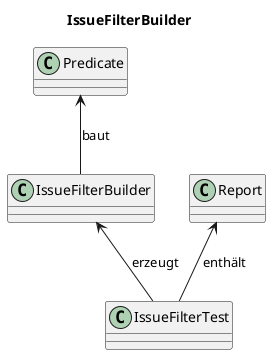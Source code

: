 @startuml

title IssueFilterBuilder

class Predicate {}
class IssueFilterBuilder {}
class IssueFilterTest {}
class Report {}

Predicate <-- IssueFilterBuilder : baut
IssueFilterBuilder <-- IssueFilterTest : erzeugt
Report <-- IssueFilterTest : enthält

@enduml